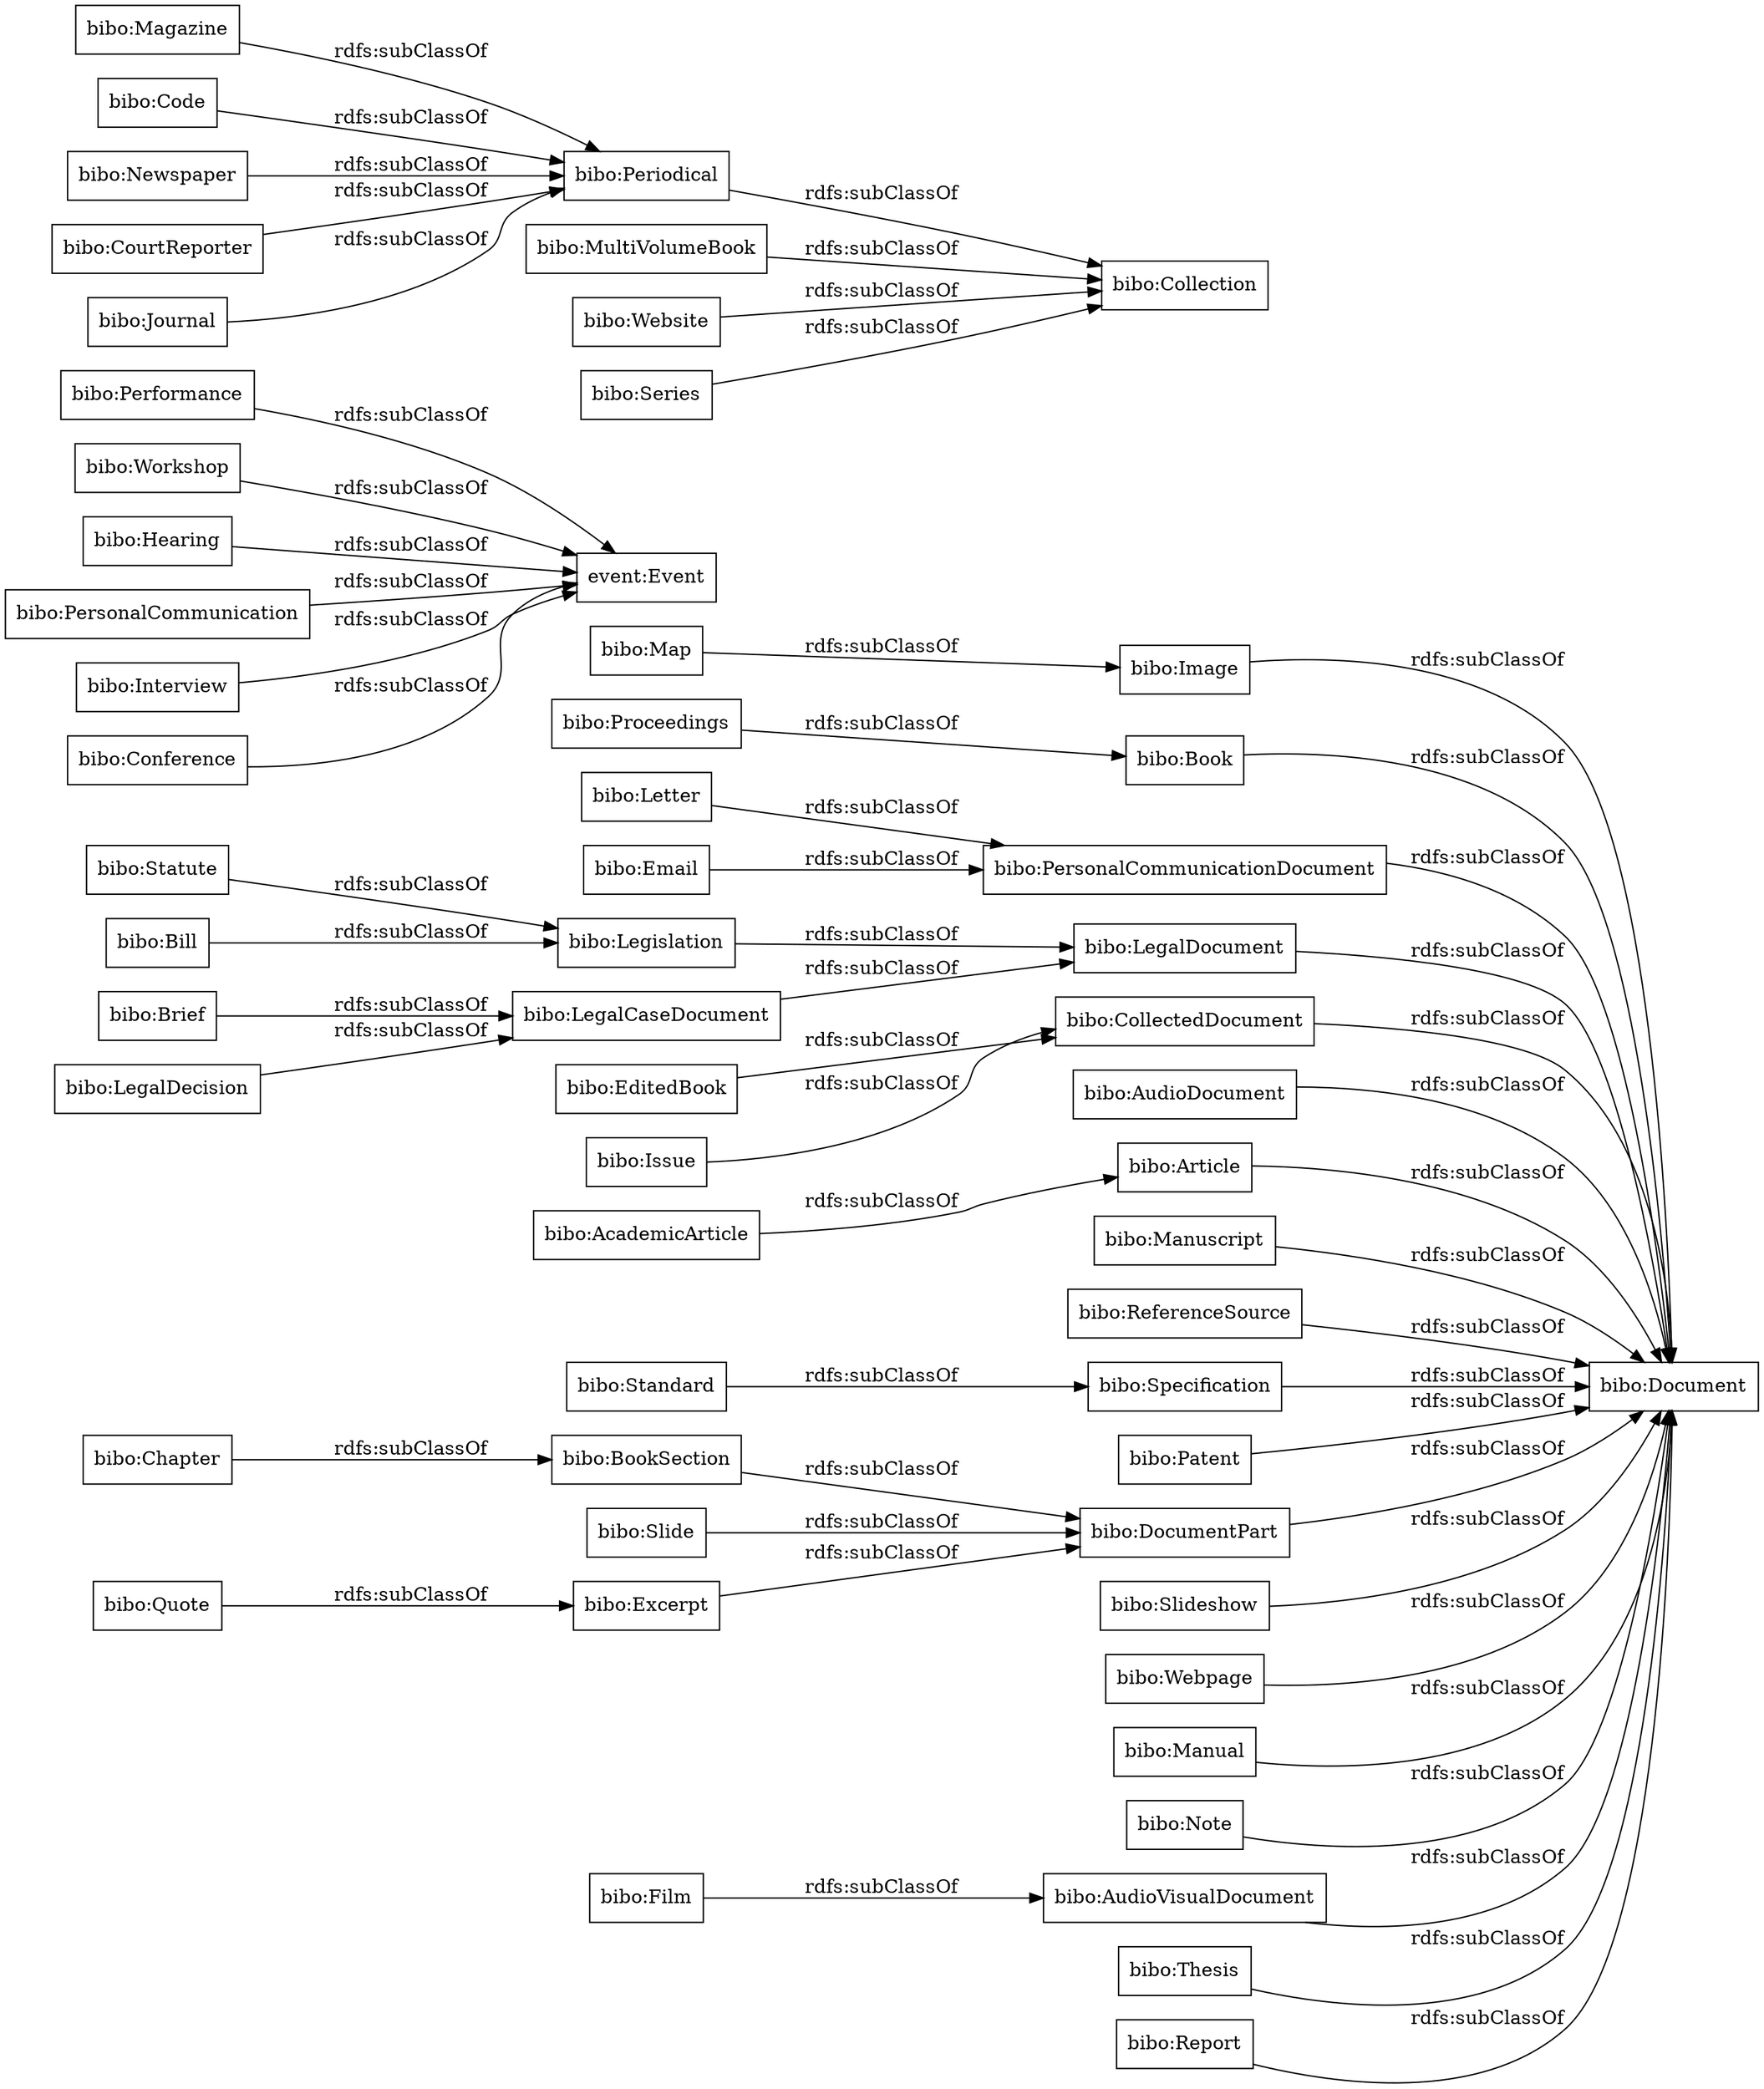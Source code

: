 digraph ar2dtool_diagram { 
rankdir=LR;
size="1000"
node [shape = rectangle, color="black"]; "bibo:Map" "bibo:Document" "bibo:Book" "bibo:Chapter" "bibo:PersonalCommunicationDocument" "bibo:LegalDocument" "bibo:Statute" "bibo:Performance" "bibo:Workshop" "bibo:CollectedDocument" "bibo:AcademicArticle" "bibo:Legislation" "bibo:BookSection" "bibo:Hearing" "bibo:Magazine" "bibo:AudioDocument" "bibo:Article" "bibo:Bill" "bibo:Manuscript" "bibo:Code" "bibo:PersonalCommunication" "bibo:Brief" "bibo:ReferenceSource" "bibo:Newspaper" "bibo:Specification" "bibo:MultiVolumeBook" "bibo:Patent" "bibo:CourtReporter" "bibo:LegalCaseDocument" "event:Event" "bibo:DocumentPart" "bibo:Film" "bibo:Proceedings" "bibo:Periodical" "bibo:Website" "bibo:Slideshow" "bibo:Collection" "bibo:Webpage" "bibo:Manual" "bibo:Note" "bibo:AudioVisualDocument" "bibo:Image" "bibo:Thesis" "bibo:Letter" "bibo:EditedBook" "bibo:Series" "bibo:Journal" "bibo:Standard" "bibo:LegalDecision" "bibo:Interview" "bibo:Slide" "bibo:Report" "bibo:Conference" "bibo:Quote" "bibo:Excerpt" "bibo:Email" "bibo:Issue" ; /*classes style*/
	"bibo:Slide" -> "bibo:DocumentPart" [ label = "rdfs:subClassOf" ];
	"bibo:Report" -> "bibo:Document" [ label = "rdfs:subClassOf" ];
	"bibo:Series" -> "bibo:Collection" [ label = "rdfs:subClassOf" ];
	"bibo:LegalCaseDocument" -> "bibo:LegalDocument" [ label = "rdfs:subClassOf" ];
	"bibo:LegalDecision" -> "bibo:LegalCaseDocument" [ label = "rdfs:subClassOf" ];
	"bibo:Workshop" -> "event:Event" [ label = "rdfs:subClassOf" ];
	"bibo:Standard" -> "bibo:Specification" [ label = "rdfs:subClassOf" ];
	"bibo:Letter" -> "bibo:PersonalCommunicationDocument" [ label = "rdfs:subClassOf" ];
	"bibo:CourtReporter" -> "bibo:Periodical" [ label = "rdfs:subClassOf" ];
	"bibo:Article" -> "bibo:Document" [ label = "rdfs:subClassOf" ];
	"bibo:Thesis" -> "bibo:Document" [ label = "rdfs:subClassOf" ];
	"bibo:Slideshow" -> "bibo:Document" [ label = "rdfs:subClassOf" ];
	"bibo:Legislation" -> "bibo:LegalDocument" [ label = "rdfs:subClassOf" ];
	"bibo:Website" -> "bibo:Collection" [ label = "rdfs:subClassOf" ];
	"bibo:Note" -> "bibo:Document" [ label = "rdfs:subClassOf" ];
	"bibo:Magazine" -> "bibo:Periodical" [ label = "rdfs:subClassOf" ];
	"bibo:Film" -> "bibo:AudioVisualDocument" [ label = "rdfs:subClassOf" ];
	"bibo:Issue" -> "bibo:CollectedDocument" [ label = "rdfs:subClassOf" ];
	"bibo:Specification" -> "bibo:Document" [ label = "rdfs:subClassOf" ];
	"bibo:Newspaper" -> "bibo:Periodical" [ label = "rdfs:subClassOf" ];
	"bibo:Excerpt" -> "bibo:DocumentPart" [ label = "rdfs:subClassOf" ];
	"bibo:Performance" -> "event:Event" [ label = "rdfs:subClassOf" ];
	"bibo:Manuscript" -> "bibo:Document" [ label = "rdfs:subClassOf" ];
	"bibo:Interview" -> "event:Event" [ label = "rdfs:subClassOf" ];
	"bibo:DocumentPart" -> "bibo:Document" [ label = "rdfs:subClassOf" ];
	"bibo:Hearing" -> "event:Event" [ label = "rdfs:subClassOf" ];
	"bibo:Patent" -> "bibo:Document" [ label = "rdfs:subClassOf" ];
	"bibo:Periodical" -> "bibo:Collection" [ label = "rdfs:subClassOf" ];
	"bibo:Code" -> "bibo:Periodical" [ label = "rdfs:subClassOf" ];
	"bibo:Manual" -> "bibo:Document" [ label = "rdfs:subClassOf" ];
	"bibo:AcademicArticle" -> "bibo:Article" [ label = "rdfs:subClassOf" ];
	"bibo:Email" -> "bibo:PersonalCommunicationDocument" [ label = "rdfs:subClassOf" ];
	"bibo:Book" -> "bibo:Document" [ label = "rdfs:subClassOf" ];
	"bibo:Statute" -> "bibo:Legislation" [ label = "rdfs:subClassOf" ];
	"bibo:AudioDocument" -> "bibo:Document" [ label = "rdfs:subClassOf" ];
	"bibo:PersonalCommunication" -> "event:Event" [ label = "rdfs:subClassOf" ];
	"bibo:Map" -> "bibo:Image" [ label = "rdfs:subClassOf" ];
	"bibo:Quote" -> "bibo:Excerpt" [ label = "rdfs:subClassOf" ];
	"bibo:Journal" -> "bibo:Periodical" [ label = "rdfs:subClassOf" ];
	"bibo:MultiVolumeBook" -> "bibo:Collection" [ label = "rdfs:subClassOf" ];
	"bibo:CollectedDocument" -> "bibo:Document" [ label = "rdfs:subClassOf" ];
	"bibo:Conference" -> "event:Event" [ label = "rdfs:subClassOf" ];
	"bibo:EditedBook" -> "bibo:CollectedDocument" [ label = "rdfs:subClassOf" ];
	"bibo:Image" -> "bibo:Document" [ label = "rdfs:subClassOf" ];
	"bibo:AudioVisualDocument" -> "bibo:Document" [ label = "rdfs:subClassOf" ];
	"bibo:BookSection" -> "bibo:DocumentPart" [ label = "rdfs:subClassOf" ];
	"bibo:Webpage" -> "bibo:Document" [ label = "rdfs:subClassOf" ];
	"bibo:ReferenceSource" -> "bibo:Document" [ label = "rdfs:subClassOf" ];
	"bibo:Chapter" -> "bibo:BookSection" [ label = "rdfs:subClassOf" ];
	"bibo:Brief" -> "bibo:LegalCaseDocument" [ label = "rdfs:subClassOf" ];
	"bibo:PersonalCommunicationDocument" -> "bibo:Document" [ label = "rdfs:subClassOf" ];
	"bibo:Proceedings" -> "bibo:Book" [ label = "rdfs:subClassOf" ];
	"bibo:LegalDocument" -> "bibo:Document" [ label = "rdfs:subClassOf" ];
	"bibo:Bill" -> "bibo:Legislation" [ label = "rdfs:subClassOf" ];

}
